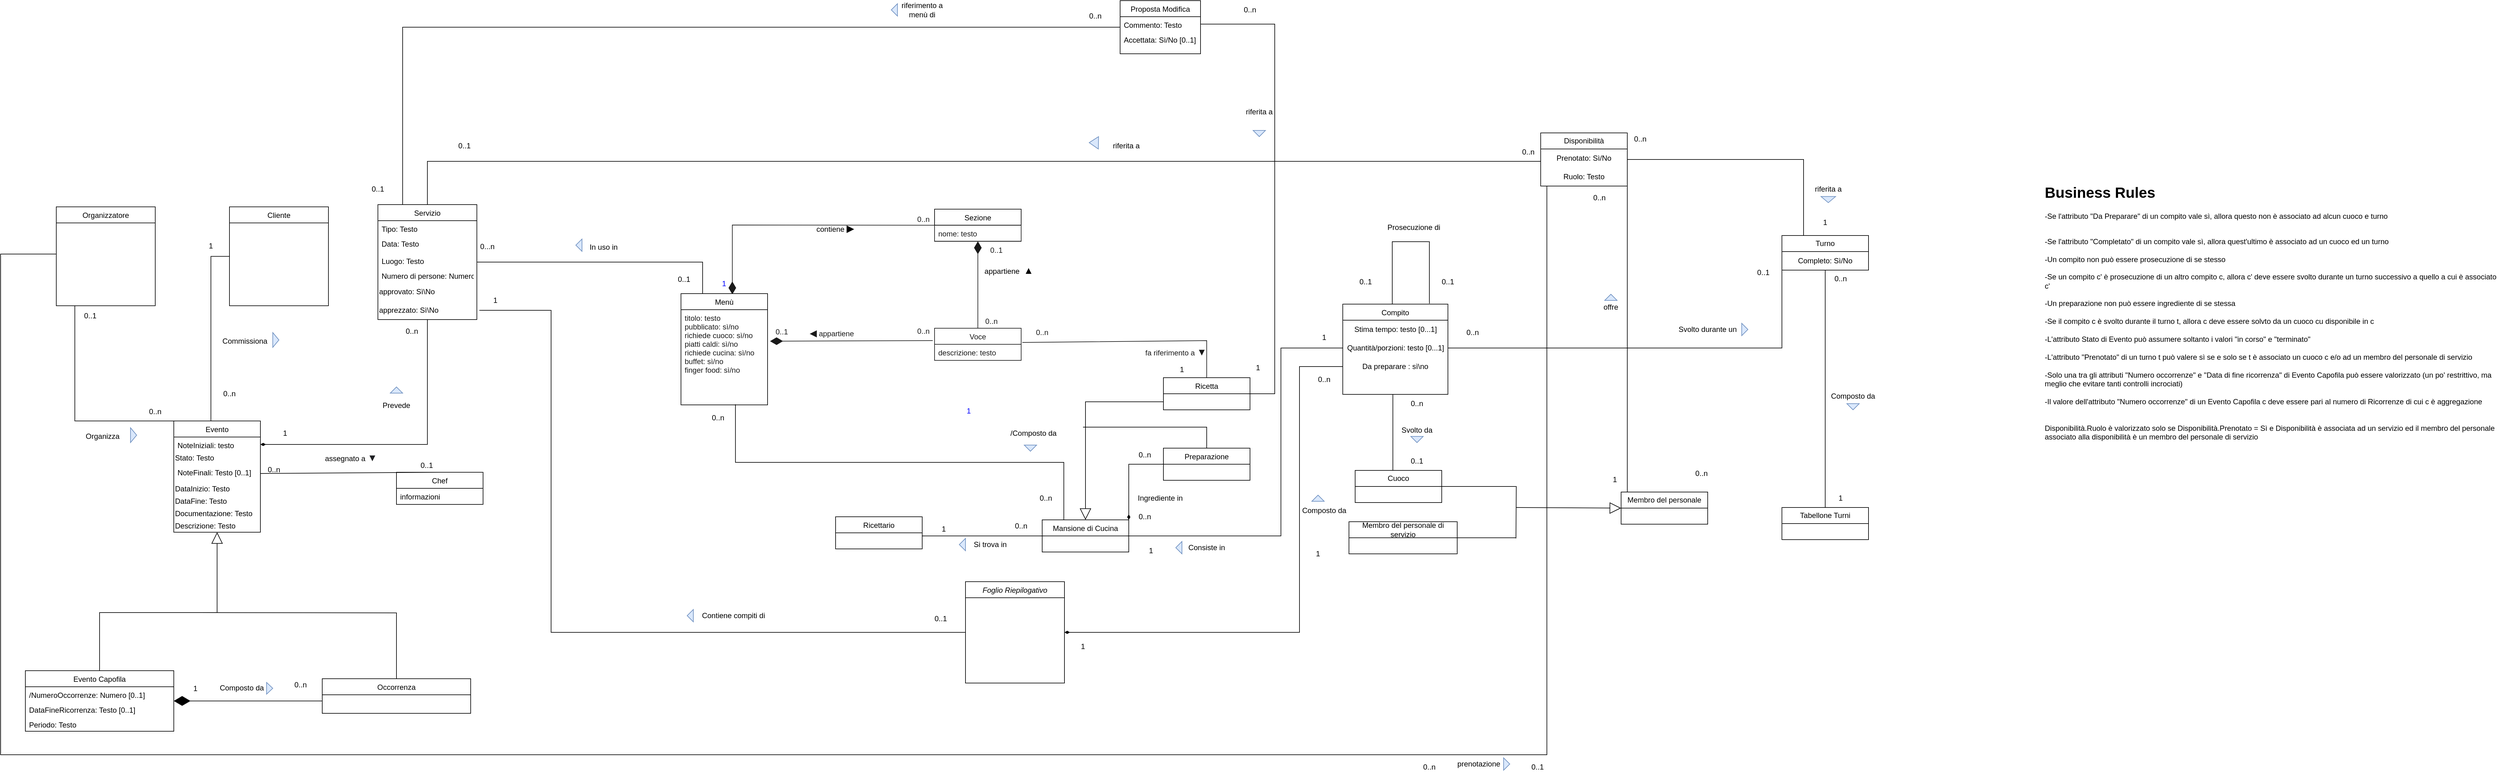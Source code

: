 <mxfile version="21.6.6" type="device">
  <diagram id="CNQqmsxfFxIgaWTBAwi9" name="Page-1">
    <mxGraphModel dx="4466" dy="2331" grid="1" gridSize="10" guides="1" tooltips="1" connect="1" arrows="1" fold="1" page="1" pageScale="1" pageWidth="827" pageHeight="1169" math="0" shadow="0">
      <root>
        <mxCell id="0" />
        <mxCell id="1" parent="0" />
        <mxCell id="Zatl_ybfSAwXHSOVHGpd-10" value="" style="endArrow=none;html=1;rounded=0;align=center;verticalAlign=top;endFill=0;labelBackgroundColor=none;entryX=0.5;entryY=0;entryDx=0;entryDy=0;fontColor=#0000FF;strokeColor=#1A1A1A;exitX=1.014;exitY=-0.115;exitDx=0;exitDy=0;exitPerimeter=0;" parent="1" source="78LwuEahcBiL7WYBxUG0-4" target="78LwuEahcBiL7WYBxUG0-5" edge="1">
          <mxGeometry relative="1" as="geometry">
            <mxPoint x="290" y="310" as="sourcePoint" />
            <mxPoint x="540.0" y="290" as="targetPoint" />
            <Array as="points">
              <mxPoint x="540" y="300" />
            </Array>
          </mxGeometry>
        </mxCell>
        <mxCell id="Zatl_ybfSAwXHSOVHGpd-11" value="0..n" style="resizable=0;html=1;align=left;verticalAlign=top;labelBackgroundColor=none;fontColor=#1A1A1A;strokeColor=#0000FF;" parent="Zatl_ybfSAwXHSOVHGpd-10" connectable="0" vertex="1">
          <mxGeometry x="-1" relative="1" as="geometry">
            <mxPoint x="20" y="-30" as="offset" />
          </mxGeometry>
        </mxCell>
        <mxCell id="Zatl_ybfSAwXHSOVHGpd-12" value="fa riferimento a&amp;nbsp;&lt;span style=&quot;font-family: arial, sans-serif; font-size: 16px; text-align: left;&quot;&gt;▼&lt;/span&gt;" style="resizable=0;html=1;align=right;verticalAlign=bottom;labelBackgroundColor=none;fontColor=#1A1A1A;" parent="Zatl_ybfSAwXHSOVHGpd-10" connectable="0" vertex="1">
          <mxGeometry x="1" relative="1" as="geometry">
            <mxPoint y="-30" as="offset" />
          </mxGeometry>
        </mxCell>
        <mxCell id="Zatl_ybfSAwXHSOVHGpd-13" value="0..1" style="resizable=0;html=1;align=right;verticalAlign=top;labelBackgroundColor=none;" parent="Zatl_ybfSAwXHSOVHGpd-10" connectable="0" vertex="1">
          <mxGeometry x="1" relative="1" as="geometry" />
        </mxCell>
        <mxCell id="78LwuEahcBiL7WYBxUG0-1" value="Sezione" style="swimlane;fontStyle=0;childLayout=stackLayout;horizontal=1;startSize=26;horizontalStack=0;resizeParent=1;resizeParentMax=0;resizeLast=0;collapsible=1;marginBottom=0;labelBackgroundColor=none;fontColor=default;strokeColor=#000000;" parent="1" vertex="1">
          <mxGeometry x="100" y="87.33" width="140" height="52" as="geometry" />
        </mxCell>
        <mxCell id="78LwuEahcBiL7WYBxUG0-2" value="nome: testo" style="text;strokeColor=#1A1A1A;fillColor=none;align=left;verticalAlign=top;spacingLeft=4;spacingRight=4;overflow=hidden;rotatable=0;points=[[0,0.5],[1,0.5]];portConstraint=eastwest;labelBackgroundColor=none;fontColor=#1A1A1A;" parent="78LwuEahcBiL7WYBxUG0-1" vertex="1">
          <mxGeometry y="26" width="140" height="26" as="geometry" />
        </mxCell>
        <mxCell id="78LwuEahcBiL7WYBxUG0-3" value="Voce" style="swimlane;fontStyle=0;childLayout=stackLayout;horizontal=1;startSize=26;horizontalStack=0;resizeParent=1;resizeParentMax=0;resizeLast=0;collapsible=1;marginBottom=0;labelBackgroundColor=none;fontColor=#1A1A1A;strokeColor=#1A1A1A;" parent="1" vertex="1">
          <mxGeometry x="100" y="280" width="140" height="52" as="geometry" />
        </mxCell>
        <mxCell id="78LwuEahcBiL7WYBxUG0-4" value="descrizione: testo" style="text;strokeColor=#1A1A1A;fillColor=none;align=left;verticalAlign=top;spacingLeft=4;spacingRight=4;overflow=hidden;rotatable=0;points=[[0,0.5],[1,0.5]];portConstraint=eastwest;labelBackgroundColor=none;fontColor=#1A1A1A;" parent="78LwuEahcBiL7WYBxUG0-3" vertex="1">
          <mxGeometry y="26" width="140" height="26" as="geometry" />
        </mxCell>
        <mxCell id="78LwuEahcBiL7WYBxUG0-5" value="Ricetta" style="swimlane;fontStyle=0;childLayout=stackLayout;horizontal=1;startSize=26;horizontalStack=0;resizeParent=1;resizeParentMax=0;resizeLast=0;collapsible=1;marginBottom=0;labelBackgroundColor=none;" parent="1" vertex="1">
          <mxGeometry x="470" y="360" width="140" height="52" as="geometry" />
        </mxCell>
        <mxCell id="78LwuEahcBiL7WYBxUG0-7" value="Ricettario" style="swimlane;fontStyle=0;childLayout=stackLayout;horizontal=1;startSize=26;horizontalStack=0;resizeParent=1;resizeParentMax=0;resizeLast=0;collapsible=1;marginBottom=0;labelBackgroundColor=none;" parent="1" vertex="1">
          <mxGeometry x="-60" y="585" width="140" height="52" as="geometry" />
        </mxCell>
        <mxCell id="78LwuEahcBiL7WYBxUG0-11" value="Evento" style="swimlane;fontStyle=0;childLayout=stackLayout;horizontal=1;startSize=26;horizontalStack=0;resizeParent=1;resizeParentMax=0;resizeLast=0;collapsible=1;marginBottom=0;labelBackgroundColor=none;fillColor=#FFFFFF;strokeColor=default;" parent="1" vertex="1">
          <mxGeometry x="-1130" y="430" width="140" height="180" as="geometry" />
        </mxCell>
        <mxCell id="zDaDTRGFYudbighkzYUH-19" value="NoteIniziali: testo" style="text;strokeColor=none;fillColor=none;align=left;verticalAlign=top;spacingLeft=4;spacingRight=4;overflow=hidden;rotatable=0;points=[[0,0.5],[1,0.5]];portConstraint=eastwest;labelBackgroundColor=none;fontColor=#000000;" parent="78LwuEahcBiL7WYBxUG0-11" vertex="1">
          <mxGeometry y="26" width="140" height="24" as="geometry" />
        </mxCell>
        <mxCell id="xD5BY9tJC-6fg_E8GgrS-17" value="Stato: Testo" style="text;html=1;strokeColor=none;fillColor=none;align=left;verticalAlign=middle;whiteSpace=wrap;rounded=0;" parent="78LwuEahcBiL7WYBxUG0-11" vertex="1">
          <mxGeometry y="50" width="140" height="20" as="geometry" />
        </mxCell>
        <mxCell id="-Tsge1zEhWYLcT9jv_F0-25" value="NoteFinali: Testo [0..1]" style="text;strokeColor=none;fillColor=none;align=left;verticalAlign=top;spacingLeft=4;spacingRight=4;overflow=hidden;rotatable=0;points=[[0,0.5],[1,0.5]];portConstraint=eastwest;labelBackgroundColor=none;fontColor=#000000;" parent="78LwuEahcBiL7WYBxUG0-11" vertex="1">
          <mxGeometry y="70" width="140" height="30" as="geometry" />
        </mxCell>
        <mxCell id="RYqYyBbi1srDDAzu_ijg-1" value="DataInizio: Testo" style="text;html=1;strokeColor=none;fillColor=none;align=left;verticalAlign=middle;whiteSpace=wrap;rounded=0;" parent="78LwuEahcBiL7WYBxUG0-11" vertex="1">
          <mxGeometry y="100" width="140" height="20" as="geometry" />
        </mxCell>
        <mxCell id="RYqYyBbi1srDDAzu_ijg-2" value="DataFine: Testo" style="text;html=1;strokeColor=none;fillColor=none;align=left;verticalAlign=middle;whiteSpace=wrap;rounded=0;" parent="78LwuEahcBiL7WYBxUG0-11" vertex="1">
          <mxGeometry y="120" width="140" height="20" as="geometry" />
        </mxCell>
        <mxCell id="YMTrwRTS5k-p57J8fx8X-1" value="Documentazione: Testo" style="text;html=1;strokeColor=none;fillColor=none;align=left;verticalAlign=middle;whiteSpace=wrap;rounded=0;" parent="78LwuEahcBiL7WYBxUG0-11" vertex="1">
          <mxGeometry y="140" width="140" height="20" as="geometry" />
        </mxCell>
        <mxCell id="Vy3BGtT5b-SCxXcEpdcU-2" value="Descrizione: Testo" style="text;html=1;strokeColor=none;fillColor=none;align=left;verticalAlign=middle;whiteSpace=wrap;rounded=0;" parent="78LwuEahcBiL7WYBxUG0-11" vertex="1">
          <mxGeometry y="160" width="140" height="20" as="geometry" />
        </mxCell>
        <mxCell id="78LwuEahcBiL7WYBxUG0-13" value="Chef" style="swimlane;fontStyle=0;childLayout=stackLayout;horizontal=1;startSize=26;horizontalStack=0;resizeParent=1;resizeParentMax=0;resizeLast=0;collapsible=1;marginBottom=0;labelBackgroundColor=none;fillColor=#FFFFFF;strokeColor=default;" parent="1" vertex="1">
          <mxGeometry x="-770" y="513" width="140" height="52" as="geometry" />
        </mxCell>
        <mxCell id="78LwuEahcBiL7WYBxUG0-14" value="informazioni" style="text;strokeColor=none;fillColor=none;align=left;verticalAlign=top;spacingLeft=4;spacingRight=4;overflow=hidden;rotatable=0;points=[[0,0.5],[1,0.5]];portConstraint=eastwest;labelBackgroundColor=none;fontColor=#000000;" parent="78LwuEahcBiL7WYBxUG0-13" vertex="1">
          <mxGeometry y="26" width="140" height="26" as="geometry" />
        </mxCell>
        <mxCell id="78LwuEahcBiL7WYBxUG0-15" value="" style="endArrow=diamondThin;html=1;rounded=0;align=center;verticalAlign=top;endFill=1;labelBackgroundColor=none;endSize=18;fontColor=#0000FF;strokeColor=#1A1A1A;exitX=0.5;exitY=0;exitDx=0;exitDy=0;" parent="1" source="78LwuEahcBiL7WYBxUG0-3" target="78LwuEahcBiL7WYBxUG0-2" edge="1">
          <mxGeometry relative="1" as="geometry">
            <mxPoint x="540" y="220" as="sourcePoint" />
            <mxPoint x="514" y="430" as="targetPoint" />
          </mxGeometry>
        </mxCell>
        <mxCell id="78LwuEahcBiL7WYBxUG0-16" value="1" style="resizable=0;html=1;align=left;verticalAlign=top;labelBackgroundColor=none;fontColor=#0000FF;" parent="78LwuEahcBiL7WYBxUG0-15" connectable="0" vertex="1">
          <mxGeometry x="-1" relative="1" as="geometry">
            <mxPoint x="-20" y="120" as="offset" />
          </mxGeometry>
        </mxCell>
        <mxCell id="78LwuEahcBiL7WYBxUG0-17" value="appartiene&amp;nbsp;&amp;nbsp;&lt;span style=&quot;font-family: arial, sans-serif; font-size: 16px; text-align: left;&quot;&gt;▲&lt;/span&gt;" style="resizable=0;html=1;align=right;verticalAlign=bottom;labelBackgroundColor=none;fontColor=#000000;strokeColor=#0000FF;" parent="78LwuEahcBiL7WYBxUG0-15" connectable="0" vertex="1">
          <mxGeometry x="1" relative="1" as="geometry">
            <mxPoint x="90" y="58" as="offset" />
          </mxGeometry>
        </mxCell>
        <mxCell id="78LwuEahcBiL7WYBxUG0-18" value="0..1" style="resizable=0;html=1;align=right;verticalAlign=top;labelBackgroundColor=none;fontColor=#1A1A1A;strokeColor=#0000FF;" parent="78LwuEahcBiL7WYBxUG0-15" connectable="0" vertex="1">
          <mxGeometry x="1" relative="1" as="geometry">
            <mxPoint x="40" as="offset" />
          </mxGeometry>
        </mxCell>
        <mxCell id="78LwuEahcBiL7WYBxUG0-19" value="0..n" style="resizable=0;html=1;align=right;verticalAlign=top;labelBackgroundColor=none;fontColor=#1A1A1A;strokeColor=#0000FF;" parent="1" connectable="0" vertex="1">
          <mxGeometry x="190" y="251" as="geometry">
            <mxPoint x="12" y="4" as="offset" />
          </mxGeometry>
        </mxCell>
        <mxCell id="78LwuEahcBiL7WYBxUG0-33" value="" style="endArrow=diamondThin;html=1;rounded=0;align=center;verticalAlign=top;endFill=1;labelBackgroundColor=none;endSize=18;exitX=0;exitY=0.5;exitDx=0;exitDy=0;entryX=0.593;entryY=0.007;entryDx=0;entryDy=0;entryPerimeter=0;fontColor=#0000FF;strokeColor=#1A1A1A;" parent="1" source="78LwuEahcBiL7WYBxUG0-1" target="78LwuEahcBiL7WYBxUG0-9" edge="1">
          <mxGeometry relative="1" as="geometry">
            <mxPoint x="360" y="132" as="sourcePoint" />
            <mxPoint x="360" y="44" as="targetPoint" />
            <Array as="points">
              <mxPoint x="-227" y="113" />
            </Array>
          </mxGeometry>
        </mxCell>
        <mxCell id="78LwuEahcBiL7WYBxUG0-34" value="0..n" style="resizable=0;html=1;align=left;verticalAlign=top;labelBackgroundColor=none;fontColor=#1A1A1A;strokeColor=#0000FF;" parent="78LwuEahcBiL7WYBxUG0-33" connectable="0" vertex="1">
          <mxGeometry x="-1" relative="1" as="geometry">
            <mxPoint x="-30" y="-23" as="offset" />
          </mxGeometry>
        </mxCell>
        <mxCell id="78LwuEahcBiL7WYBxUG0-35" value="contiene&amp;nbsp;&lt;span style=&quot;font-family: arial, sans-serif; font-size: 16px; text-align: left;&quot;&gt;▶&lt;/span&gt;" style="resizable=0;html=1;align=right;verticalAlign=bottom;labelBackgroundColor=none;fontColor=#000000;strokeColor=#0000FF;" parent="78LwuEahcBiL7WYBxUG0-33" connectable="0" vertex="1">
          <mxGeometry x="1" relative="1" as="geometry">
            <mxPoint x="197" y="-96" as="offset" />
          </mxGeometry>
        </mxCell>
        <mxCell id="78LwuEahcBiL7WYBxUG0-36" value="1" style="resizable=0;html=1;align=right;verticalAlign=top;labelBackgroundColor=none;fontColor=#0000FF;strokeColor=#0000FF;" parent="78LwuEahcBiL7WYBxUG0-33" connectable="0" vertex="1">
          <mxGeometry x="1" relative="1" as="geometry">
            <mxPoint x="-10" y="-31" as="offset" />
          </mxGeometry>
        </mxCell>
        <mxCell id="78LwuEahcBiL7WYBxUG0-37" value="" style="endArrow=diamondThin;html=1;rounded=0;align=center;verticalAlign=top;endFill=1;labelBackgroundColor=none;endSize=18;exitX=-0.021;exitY=0.385;exitDx=0;exitDy=0;exitPerimeter=0;fontColor=#0000FF;strokeColor=#1A1A1A;entryX=1.029;entryY=0.331;entryDx=0;entryDy=0;entryPerimeter=0;" parent="1" source="78LwuEahcBiL7WYBxUG0-3" target="78LwuEahcBiL7WYBxUG0-10" edge="1">
          <mxGeometry relative="1" as="geometry">
            <mxPoint x="350" y="220" as="sourcePoint" />
            <mxPoint x="-180" y="300" as="targetPoint" />
          </mxGeometry>
        </mxCell>
        <mxCell id="78LwuEahcBiL7WYBxUG0-38" value="0..n" style="resizable=0;html=1;align=left;verticalAlign=top;labelBackgroundColor=none;fontColor=#1A1A1A;strokeColor=#0000FF;" parent="78LwuEahcBiL7WYBxUG0-37" connectable="0" vertex="1">
          <mxGeometry x="-1" relative="1" as="geometry">
            <mxPoint x="-27" y="-29" as="offset" />
          </mxGeometry>
        </mxCell>
        <mxCell id="78LwuEahcBiL7WYBxUG0-39" value="&lt;font style=&quot;font-size: 15px&quot;&gt;◀︎&lt;/font&gt;&amp;nbsp;appartiene&amp;nbsp;" style="resizable=0;html=1;align=right;verticalAlign=bottom;labelBackgroundColor=none;fontColor=#1A1A1A;strokeColor=#0000FF;" parent="78LwuEahcBiL7WYBxUG0-37" connectable="0" vertex="1">
          <mxGeometry x="1" relative="1" as="geometry">
            <mxPoint x="139" y="-2" as="offset" />
          </mxGeometry>
        </mxCell>
        <mxCell id="78LwuEahcBiL7WYBxUG0-40" value="0..1" style="resizable=0;html=1;align=right;verticalAlign=top;labelBackgroundColor=none;fontColor=#1A1A1A;strokeColor=#0000FF;" parent="78LwuEahcBiL7WYBxUG0-37" connectable="0" vertex="1">
          <mxGeometry x="1" relative="1" as="geometry">
            <mxPoint x="29" y="-29" as="offset" />
          </mxGeometry>
        </mxCell>
        <mxCell id="78LwuEahcBiL7WYBxUG0-45" value="" style="endArrow=none;html=1;rounded=0;align=center;verticalAlign=top;endFill=0;labelBackgroundColor=none;entryX=0.5;entryY=0;entryDx=0;entryDy=0;exitX=1;exitY=0.5;exitDx=0;exitDy=0;" parent="1" source="-Tsge1zEhWYLcT9jv_F0-25" target="78LwuEahcBiL7WYBxUG0-13" edge="1">
          <mxGeometry relative="1" as="geometry">
            <mxPoint x="-940" y="500" as="sourcePoint" />
            <mxPoint x="210" y="440" as="targetPoint" />
          </mxGeometry>
        </mxCell>
        <mxCell id="78LwuEahcBiL7WYBxUG0-46" value="0..n" style="resizable=0;html=1;align=left;verticalAlign=top;labelBackgroundColor=none;" parent="78LwuEahcBiL7WYBxUG0-45" connectable="0" vertex="1">
          <mxGeometry x="-1" relative="1" as="geometry">
            <mxPoint x="10" y="-20" as="offset" />
          </mxGeometry>
        </mxCell>
        <mxCell id="78LwuEahcBiL7WYBxUG0-47" value="assegnato a&amp;nbsp;&lt;span style=&quot;color: rgb(32 , 33 , 36) ; font-family: &amp;#34;arial&amp;#34; , sans-serif ; font-size: 16px ; text-align: left&quot;&gt;▼&lt;/span&gt;" style="resizable=0;html=1;align=right;verticalAlign=bottom;labelBackgroundColor=none;" parent="78LwuEahcBiL7WYBxUG0-45" connectable="0" vertex="1">
          <mxGeometry x="1" relative="1" as="geometry">
            <mxPoint x="-100" y="-13" as="offset" />
          </mxGeometry>
        </mxCell>
        <mxCell id="78LwuEahcBiL7WYBxUG0-48" value="0..1" style="resizable=0;html=1;align=right;verticalAlign=top;labelBackgroundColor=none;" parent="78LwuEahcBiL7WYBxUG0-45" connectable="0" vertex="1">
          <mxGeometry x="1" relative="1" as="geometry">
            <mxPoint x="-10" y="-25" as="offset" />
          </mxGeometry>
        </mxCell>
        <mxCell id="anGM7aMK89ea6Gd5aUln-1" value="Servizio" style="swimlane;fontStyle=0;align=center;verticalAlign=top;childLayout=stackLayout;horizontal=1;startSize=26;horizontalStack=0;resizeParent=1;resizeLast=0;collapsible=1;marginBottom=0;rounded=0;shadow=0;strokeWidth=1;fillColor=default;strokeColor=default;" parent="1" vertex="1">
          <mxGeometry x="-800" y="80" width="160" height="186" as="geometry">
            <mxRectangle x="550" y="140" width="160" height="26" as="alternateBounds" />
          </mxGeometry>
        </mxCell>
        <mxCell id="xD5BY9tJC-6fg_E8GgrS-18" value="Tipo: Testo" style="text;strokeColor=none;fillColor=none;align=left;verticalAlign=top;spacingLeft=4;spacingRight=4;overflow=hidden;rotatable=0;points=[[0,0.5],[1,0.5]];portConstraint=eastwest;labelBackgroundColor=none;fontColor=#000000;" parent="anGM7aMK89ea6Gd5aUln-1" vertex="1">
          <mxGeometry y="26" width="160" height="24" as="geometry" />
        </mxCell>
        <mxCell id="zDaDTRGFYudbighkzYUH-18" value="Data: Testo " style="text;strokeColor=none;fillColor=none;align=left;verticalAlign=top;spacingLeft=4;spacingRight=4;overflow=hidden;rotatable=0;points=[[0,0.5],[1,0.5]];portConstraint=eastwest;labelBackgroundColor=none;fontColor=#000000;" parent="anGM7aMK89ea6Gd5aUln-1" vertex="1">
          <mxGeometry y="50" width="160" height="28" as="geometry" />
        </mxCell>
        <mxCell id="zDaDTRGFYudbighkzYUH-20" value="Luogo: Testo" style="text;strokeColor=none;fillColor=none;align=left;verticalAlign=top;spacingLeft=4;spacingRight=4;overflow=hidden;rotatable=0;points=[[0,0.5],[1,0.5]];portConstraint=eastwest;labelBackgroundColor=none;fontColor=#000000;" parent="anGM7aMK89ea6Gd5aUln-1" vertex="1">
          <mxGeometry y="78" width="160" height="24" as="geometry" />
        </mxCell>
        <mxCell id="zDaDTRGFYudbighkzYUH-21" value="Numero di persone: Numero" style="text;strokeColor=none;fillColor=none;align=left;verticalAlign=top;spacingLeft=4;spacingRight=4;overflow=hidden;rotatable=0;points=[[0,0.5],[1,0.5]];portConstraint=eastwest;labelBackgroundColor=none;fontColor=#000000;" parent="anGM7aMK89ea6Gd5aUln-1" vertex="1">
          <mxGeometry y="102" width="160" height="24" as="geometry" />
        </mxCell>
        <mxCell id="VZPHV5qA_Ss-NTKiFyPM-1" value="approvato: Sì\No" style="text;html=1;align=left;verticalAlign=middle;resizable=0;points=[];autosize=1;strokeColor=none;fillColor=none;" parent="anGM7aMK89ea6Gd5aUln-1" vertex="1">
          <mxGeometry y="126" width="160" height="30" as="geometry" />
        </mxCell>
        <mxCell id="SxB-an0MRpLHH-OonoaN-1" value="apprezzato: Sì\No" style="text;html=1;align=left;verticalAlign=middle;resizable=0;points=[];autosize=1;strokeColor=none;fillColor=none;" parent="anGM7aMK89ea6Gd5aUln-1" vertex="1">
          <mxGeometry y="156" width="160" height="30" as="geometry" />
        </mxCell>
        <mxCell id="anGM7aMK89ea6Gd5aUln-3" style="edgeStyle=orthogonalEdgeStyle;rounded=0;orthogonalLoop=1;jettySize=auto;html=1;entryX=1;entryY=0.5;entryDx=0;entryDy=0;endArrow=none;endFill=0;exitX=0.25;exitY=0;exitDx=0;exitDy=0;" parent="1" source="78LwuEahcBiL7WYBxUG0-9" target="anGM7aMK89ea6Gd5aUln-1" edge="1">
          <mxGeometry relative="1" as="geometry">
            <Array as="points">
              <mxPoint x="-275" y="173" />
            </Array>
            <mxPoint x="-290" y="220" as="sourcePoint" />
          </mxGeometry>
        </mxCell>
        <mxCell id="anGM7aMK89ea6Gd5aUln-4" value="In uso in" style="text;html=1;strokeColor=none;fillColor=none;align=center;verticalAlign=middle;whiteSpace=wrap;rounded=0;" parent="1" vertex="1">
          <mxGeometry x="-460" y="139.33" width="50" height="20" as="geometry" />
        </mxCell>
        <mxCell id="anGM7aMK89ea6Gd5aUln-5" value="" style="triangle;whiteSpace=wrap;html=1;rotation=-180;fillColor=#dae8fc;strokeColor=#6c8ebf;" parent="1" vertex="1">
          <mxGeometry x="-480" y="135.66" width="10" height="20" as="geometry" />
        </mxCell>
        <mxCell id="anGM7aMK89ea6Gd5aUln-6" value="0...n" style="text;html=1;strokeColor=none;fillColor=none;align=center;verticalAlign=middle;whiteSpace=wrap;rounded=0;" parent="1" vertex="1">
          <mxGeometry x="-640" y="143" width="33.67" height="9" as="geometry" />
        </mxCell>
        <mxCell id="anGM7aMK89ea6Gd5aUln-7" value="0..1" style="text;html=1;strokeColor=none;fillColor=none;align=center;verticalAlign=middle;whiteSpace=wrap;rounded=0;" parent="1" vertex="1">
          <mxGeometry x="-330" y="192" width="50" height="18" as="geometry" />
        </mxCell>
        <mxCell id="anGM7aMK89ea6Gd5aUln-9" style="edgeStyle=orthogonalEdgeStyle;rounded=0;orthogonalLoop=1;jettySize=auto;html=1;entryX=0.5;entryY=1;entryDx=0;entryDy=0;endArrow=none;endFill=0;startArrow=diamondThin;startFill=1;exitX=1;exitY=0.5;exitDx=0;exitDy=0;" parent="1" source="zDaDTRGFYudbighkzYUH-19" target="anGM7aMK89ea6Gd5aUln-1" edge="1">
          <mxGeometry relative="1" as="geometry">
            <mxPoint x="-930" y="470" as="sourcePoint" />
          </mxGeometry>
        </mxCell>
        <mxCell id="anGM7aMK89ea6Gd5aUln-10" value="Prevede" style="text;html=1;strokeColor=none;fillColor=none;align=center;verticalAlign=middle;whiteSpace=wrap;rounded=0;" parent="1" vertex="1">
          <mxGeometry x="-800" y="390" width="60" height="30" as="geometry" />
        </mxCell>
        <mxCell id="anGM7aMK89ea6Gd5aUln-11" value="0..n" style="text;html=1;strokeColor=none;fillColor=none;align=center;verticalAlign=middle;whiteSpace=wrap;rounded=0;" parent="1" vertex="1">
          <mxGeometry x="-280" y="410" width="60" height="30" as="geometry" />
        </mxCell>
        <mxCell id="anGM7aMK89ea6Gd5aUln-12" value="1" style="text;html=1;strokeColor=none;fillColor=none;align=center;verticalAlign=middle;whiteSpace=wrap;rounded=0;" parent="1" vertex="1">
          <mxGeometry x="-980" y="435" width="60" height="30" as="geometry" />
        </mxCell>
        <mxCell id="anGM7aMK89ea6Gd5aUln-14" value="" style="triangle;whiteSpace=wrap;html=1;rotation=-90;fillColor=#dae8fc;strokeColor=#6c8ebf;" parent="1" vertex="1">
          <mxGeometry x="-775" y="370" width="10" height="20" as="geometry" />
        </mxCell>
        <mxCell id="anGM7aMK89ea6Gd5aUln-20" style="edgeStyle=orthogonalEdgeStyle;rounded=0;orthogonalLoop=1;jettySize=auto;html=1;endArrow=none;endFill=0;" parent="1" source="anGM7aMK89ea6Gd5aUln-15" edge="1">
          <mxGeometry relative="1" as="geometry">
            <Array as="points">
              <mxPoint x="841" y="314" />
              <mxPoint x="841" y="506" />
            </Array>
            <mxPoint x="841" y="520" as="targetPoint" />
          </mxGeometry>
        </mxCell>
        <mxCell id="anGM7aMK89ea6Gd5aUln-15" value="Compito" style="swimlane;fontStyle=0;align=center;verticalAlign=top;childLayout=stackLayout;horizontal=1;startSize=26;horizontalStack=0;resizeParent=1;resizeLast=0;collapsible=1;marginBottom=0;rounded=0;shadow=0;strokeWidth=1;fillColor=default;strokeColor=default;" parent="1" vertex="1">
          <mxGeometry x="760" y="241" width="170" height="146" as="geometry">
            <mxRectangle x="340" y="380" width="170" height="26" as="alternateBounds" />
          </mxGeometry>
        </mxCell>
        <mxCell id="anGM7aMK89ea6Gd5aUln-16" value="Stima tempo: testo [0...1]" style="text;html=1;align=center;verticalAlign=middle;resizable=0;points=[];autosize=1;strokeColor=none;fillColor=none;" parent="anGM7aMK89ea6Gd5aUln-15" vertex="1">
          <mxGeometry y="26" width="170" height="30" as="geometry" />
        </mxCell>
        <mxCell id="anGM7aMK89ea6Gd5aUln-17" value="Quantità/porzioni: testo [0...1]" style="text;html=1;align=center;verticalAlign=middle;resizable=0;points=[];autosize=1;strokeColor=none;fillColor=none;" parent="anGM7aMK89ea6Gd5aUln-15" vertex="1">
          <mxGeometry y="56" width="170" height="30" as="geometry" />
        </mxCell>
        <mxCell id="anGM7aMK89ea6Gd5aUln-39" value="Da preparare : sì\no" style="text;html=1;strokeColor=none;fillColor=none;align=center;verticalAlign=middle;whiteSpace=wrap;rounded=0;" parent="anGM7aMK89ea6Gd5aUln-15" vertex="1">
          <mxGeometry y="86" width="170" height="30" as="geometry" />
        </mxCell>
        <mxCell id="anGM7aMK89ea6Gd5aUln-43" style="edgeStyle=orthogonalEdgeStyle;rounded=0;orthogonalLoop=1;jettySize=auto;html=1;endArrow=none;endFill=0;" parent="anGM7aMK89ea6Gd5aUln-15" source="anGM7aMK89ea6Gd5aUln-15" edge="1">
          <mxGeometry relative="1" as="geometry">
            <mxPoint x="140" y="-1" as="targetPoint" />
            <Array as="points">
              <mxPoint x="80" y="-101" />
              <mxPoint x="140" y="-101" />
            </Array>
          </mxGeometry>
        </mxCell>
        <mxCell id="xD5BY9tJC-6fg_E8GgrS-11" style="edgeStyle=orthogonalEdgeStyle;rounded=0;orthogonalLoop=1;jettySize=auto;html=1;endArrow=none;endFill=0;" parent="1" source="anGM7aMK89ea6Gd5aUln-19" edge="1">
          <mxGeometry relative="1" as="geometry">
            <mxPoint x="1040" y="620" as="targetPoint" />
          </mxGeometry>
        </mxCell>
        <mxCell id="anGM7aMK89ea6Gd5aUln-19" value="Cuoco" style="swimlane;fontStyle=0;childLayout=stackLayout;horizontal=1;startSize=26;fillColor=default;horizontalStack=0;resizeParent=1;resizeParentMax=0;resizeLast=0;collapsible=1;marginBottom=0;whiteSpace=wrap;html=1;strokeColor=default;" parent="1" vertex="1">
          <mxGeometry x="780" y="510" width="140" height="52" as="geometry" />
        </mxCell>
        <mxCell id="anGM7aMK89ea6Gd5aUln-21" value="Svolto da" style="text;html=1;strokeColor=none;fillColor=none;align=center;verticalAlign=middle;whiteSpace=wrap;rounded=0;" parent="1" vertex="1">
          <mxGeometry x="850" y="430" width="60" height="30" as="geometry" />
        </mxCell>
        <mxCell id="anGM7aMK89ea6Gd5aUln-22" value="0..1" style="text;html=1;strokeColor=none;fillColor=none;align=center;verticalAlign=middle;whiteSpace=wrap;rounded=0;" parent="1" vertex="1">
          <mxGeometry x="850" y="480" width="60" height="30" as="geometry" />
        </mxCell>
        <mxCell id="anGM7aMK89ea6Gd5aUln-23" value="0..n" style="text;html=1;strokeColor=none;fillColor=none;align=center;verticalAlign=middle;whiteSpace=wrap;rounded=0;" parent="1" vertex="1">
          <mxGeometry x="850" y="387" width="60" height="30" as="geometry" />
        </mxCell>
        <mxCell id="anGM7aMK89ea6Gd5aUln-63" style="edgeStyle=orthogonalEdgeStyle;rounded=0;orthogonalLoop=1;jettySize=auto;html=1;entryX=0.5;entryY=0;entryDx=0;entryDy=0;endArrow=none;endFill=0;" parent="1" source="anGM7aMK89ea6Gd5aUln-24" target="anGM7aMK89ea6Gd5aUln-62" edge="1">
          <mxGeometry relative="1" as="geometry">
            <Array as="points">
              <mxPoint x="1540" y="547" />
            </Array>
          </mxGeometry>
        </mxCell>
        <mxCell id="anGM7aMK89ea6Gd5aUln-24" value="Turno" style="swimlane;fontStyle=0;childLayout=stackLayout;horizontal=1;startSize=26;fillColor=default;horizontalStack=0;resizeParent=1;resizeParentMax=0;resizeLast=0;collapsible=1;marginBottom=0;whiteSpace=wrap;html=1;strokeColor=default;" parent="1" vertex="1">
          <mxGeometry x="1470" y="130" width="140" height="56" as="geometry" />
        </mxCell>
        <mxCell id="f9zp66g2ktGecqV36SBP-1" value="Completo: Sì/No" style="text;html=1;strokeColor=none;fillColor=none;align=center;verticalAlign=middle;whiteSpace=wrap;rounded=0;" parent="anGM7aMK89ea6Gd5aUln-24" vertex="1">
          <mxGeometry y="26" width="140" height="30" as="geometry" />
        </mxCell>
        <mxCell id="anGM7aMK89ea6Gd5aUln-26" style="edgeStyle=orthogonalEdgeStyle;rounded=0;orthogonalLoop=1;jettySize=auto;html=1;entryX=0;entryY=0.5;entryDx=0;entryDy=0;endArrow=none;endFill=0;" parent="1" source="anGM7aMK89ea6Gd5aUln-17" target="anGM7aMK89ea6Gd5aUln-24" edge="1">
          <mxGeometry relative="1" as="geometry">
            <Array as="points">
              <mxPoint x="1470" y="312" />
            </Array>
          </mxGeometry>
        </mxCell>
        <mxCell id="anGM7aMK89ea6Gd5aUln-27" value="Svolto durante un" style="text;html=1;strokeColor=none;fillColor=none;align=center;verticalAlign=middle;whiteSpace=wrap;rounded=0;" parent="1" vertex="1">
          <mxGeometry x="1300" y="267" width="100" height="30" as="geometry" />
        </mxCell>
        <mxCell id="anGM7aMK89ea6Gd5aUln-28" value="" style="triangle;whiteSpace=wrap;html=1;rotation=0;fillColor=#dae8fc;strokeColor=#6c8ebf;" parent="1" vertex="1">
          <mxGeometry x="1405" y="272" width="10" height="20" as="geometry" />
        </mxCell>
        <mxCell id="anGM7aMK89ea6Gd5aUln-31" value="0..1" style="text;html=1;strokeColor=none;fillColor=none;align=center;verticalAlign=middle;whiteSpace=wrap;rounded=0;" parent="1" vertex="1">
          <mxGeometry x="1415" y="175" width="50" height="30" as="geometry" />
        </mxCell>
        <mxCell id="anGM7aMK89ea6Gd5aUln-33" value="0..n" style="text;html=1;strokeColor=none;fillColor=none;align=center;verticalAlign=middle;whiteSpace=wrap;rounded=0;" parent="1" vertex="1">
          <mxGeometry x="940" y="272" width="60" height="30" as="geometry" />
        </mxCell>
        <mxCell id="anGM7aMK89ea6Gd5aUln-36" value="0..n" style="text;html=1;strokeColor=none;fillColor=none;align=center;verticalAlign=middle;whiteSpace=wrap;rounded=0;" parent="1" vertex="1">
          <mxGeometry x="1540" y="190" width="50" height="20" as="geometry" />
        </mxCell>
        <mxCell id="anGM7aMK89ea6Gd5aUln-38" value="" style="triangle;whiteSpace=wrap;html=1;rotation=90;fillColor=#dae8fc;strokeColor=#6c8ebf;" parent="1" vertex="1">
          <mxGeometry x="875" y="450" width="10" height="20" as="geometry" />
        </mxCell>
        <mxCell id="anGM7aMK89ea6Gd5aUln-42" value="&lt;h1&gt;Business Rules&lt;br&gt;&lt;/h1&gt;&lt;p&gt;-Se l&#39;attributo &quot;Da Preparare&quot; di un compito vale sì, allora questo non è associato ad alcun cuoco e turno&lt;br&gt;&lt;/p&gt;&lt;div&gt;&lt;br&gt;&lt;/div&gt;&lt;div&gt;-Se l&#39;attributo &quot;Completato&quot; di un compito vale sì, allora quest&#39;ultimo è associato ad un cuoco ed un turno&lt;/div&gt;&lt;div&gt;&lt;br&gt;&lt;/div&gt;&lt;div&gt;-Un compito non può essere prosecuzione di se stesso&lt;br&gt;&lt;/div&gt;&lt;div&gt;&lt;br&gt;&lt;/div&gt;&lt;div&gt;-Se un compito c&#39; è prosecuzione di un altro compito c, allora c&#39; deve essere svolto durante un turno successivo a quello a cui è associato c&#39;&lt;/div&gt;&lt;div&gt;&lt;br&gt;&lt;/div&gt;&lt;div&gt;-Un preparazione non può essere ingrediente di se stessa&lt;/div&gt;&lt;div&gt;&lt;br&gt;&lt;/div&gt;&lt;div&gt;-Se il compito c è svolto durante il turno t, allora c deve essere solvto da un cuoco cu disponibile in c&lt;br&gt;&lt;/div&gt;&lt;div&gt;&lt;br&gt;&lt;/div&gt;&lt;div&gt;-L&#39;attributo Stato di Evento può assumere soltanto i valori &quot;in corso&quot; e &quot;terminato&quot;&lt;/div&gt;&lt;div&gt;&lt;br&gt;&lt;/div&gt;&lt;div&gt;-L&#39;attributo &quot;Prenotato&quot; di un turno t può valere sì se e solo se t è associato un cuoco c e/o ad un membro del personale di servizio&lt;br&gt;&lt;/div&gt;&lt;div&gt;&lt;br&gt;&lt;/div&gt;&lt;div&gt;-Solo una tra gli attributi &quot;Numero occorrenze&quot; e &quot;Data di fine ricorrenza&quot; di Evento Capofila può essere valorizzato (un po&#39; restrittivo, ma meglio che evitare tanti controlli incrociati)&lt;br&gt;&lt;/div&gt;&lt;div&gt;&lt;br&gt;&lt;/div&gt;&lt;div&gt;-Il valore dell&#39;attributo &quot;Numero occorrenze&quot; di un Evento Capofila c deve essere pari al numero di Ricorrenze di cui c è aggregazione&lt;br&gt;&lt;/div&gt;&lt;div&gt;&lt;br&gt;&lt;/div&gt;&lt;div&gt;&lt;br&gt;&lt;/div&gt;Disponibilità.Ruolo è valorizzato solo se Disponibilità.Prenotato = Sì e Disponibilità è associata ad un servizio ed il membro del personale associato alla disponibilità è un membro del personale di servizio" style="text;html=1;strokeColor=none;fillColor=none;spacing=5;spacingTop=-20;whiteSpace=wrap;overflow=hidden;rounded=0;" parent="1" vertex="1">
          <mxGeometry x="1890" y="40.5" width="740" height="629.5" as="geometry" />
        </mxCell>
        <mxCell id="anGM7aMK89ea6Gd5aUln-44" value="Prosecuzione di" style="text;html=1;strokeColor=none;fillColor=none;align=center;verticalAlign=middle;whiteSpace=wrap;rounded=0;" parent="1" vertex="1">
          <mxGeometry x="830" y="102" width="90" height="30" as="geometry" />
        </mxCell>
        <mxCell id="anGM7aMK89ea6Gd5aUln-46" value="0..1" style="text;html=1;strokeColor=none;fillColor=none;align=center;verticalAlign=middle;whiteSpace=wrap;rounded=0;" parent="1" vertex="1">
          <mxGeometry x="900" y="190" width="60" height="30" as="geometry" />
        </mxCell>
        <mxCell id="anGM7aMK89ea6Gd5aUln-57" style="edgeStyle=orthogonalEdgeStyle;rounded=0;orthogonalLoop=1;jettySize=auto;html=1;entryX=1.025;entryY=0.5;entryDx=0;entryDy=0;entryPerimeter=0;endArrow=none;endFill=0;" parent="1" source="anGM7aMK89ea6Gd5aUln-47" target="SxB-an0MRpLHH-OonoaN-1" edge="1">
          <mxGeometry relative="1" as="geometry">
            <mxPoint x="-580" y="260" as="targetPoint" />
            <Array as="points">
              <mxPoint x="-520" y="772" />
              <mxPoint x="-520" y="251" />
            </Array>
          </mxGeometry>
        </mxCell>
        <mxCell id="anGM7aMK89ea6Gd5aUln-47" value="Foglio Riepilogativo" style="swimlane;fontStyle=2;align=center;verticalAlign=top;childLayout=stackLayout;horizontal=1;startSize=26;horizontalStack=0;resizeParent=1;resizeLast=0;collapsible=1;marginBottom=0;rounded=0;shadow=0;strokeWidth=1;fillColor=default;strokeColor=default;" parent="1" vertex="1">
          <mxGeometry x="150" y="690" width="160" height="164" as="geometry">
            <mxRectangle x="230" y="140" width="160" height="26" as="alternateBounds" />
          </mxGeometry>
        </mxCell>
        <mxCell id="anGM7aMK89ea6Gd5aUln-49" style="edgeStyle=orthogonalEdgeStyle;rounded=0;orthogonalLoop=1;jettySize=auto;html=1;entryX=1;entryY=0.5;entryDx=0;entryDy=0;startArrow=none;startFill=0;endArrow=diamondThin;endFill=1;" parent="1" target="anGM7aMK89ea6Gd5aUln-47" edge="1">
          <mxGeometry relative="1" as="geometry">
            <mxPoint x="690" y="650" as="targetPoint" />
            <mxPoint x="760" y="342" as="sourcePoint" />
            <Array as="points">
              <mxPoint x="690" y="342" />
              <mxPoint x="690" y="772" />
            </Array>
          </mxGeometry>
        </mxCell>
        <mxCell id="anGM7aMK89ea6Gd5aUln-50" value="Composto da" style="text;html=1;strokeColor=none;fillColor=none;align=center;verticalAlign=middle;whiteSpace=wrap;rounded=0;" parent="1" vertex="1">
          <mxGeometry x="690" y="560" width="80" height="30" as="geometry" />
        </mxCell>
        <mxCell id="anGM7aMK89ea6Gd5aUln-51" value="0..n" style="text;html=1;strokeColor=none;fillColor=none;align=center;verticalAlign=middle;whiteSpace=wrap;rounded=0;" parent="1" vertex="1">
          <mxGeometry x="700" y="348" width="60" height="30" as="geometry" />
        </mxCell>
        <mxCell id="anGM7aMK89ea6Gd5aUln-52" value="1" style="text;html=1;strokeColor=none;fillColor=none;align=center;verticalAlign=middle;whiteSpace=wrap;rounded=0;" parent="1" vertex="1">
          <mxGeometry x="690" y="630" width="60" height="30" as="geometry" />
        </mxCell>
        <mxCell id="anGM7aMK89ea6Gd5aUln-53" value="" style="triangle;whiteSpace=wrap;html=1;rotation=-90;fillColor=#dae8fc;strokeColor=#6c8ebf;" parent="1" vertex="1">
          <mxGeometry x="715" y="545" width="10" height="20" as="geometry" />
        </mxCell>
        <mxCell id="anGM7aMK89ea6Gd5aUln-58" value="Contiene compiti di" style="text;html=1;strokeColor=none;fillColor=none;align=center;verticalAlign=middle;whiteSpace=wrap;rounded=0;" parent="1" vertex="1">
          <mxGeometry x="-300" y="730" width="150" height="30" as="geometry" />
        </mxCell>
        <mxCell id="anGM7aMK89ea6Gd5aUln-59" value="" style="triangle;whiteSpace=wrap;html=1;rotation=-180;fillColor=#dae8fc;strokeColor=#6c8ebf;" parent="1" vertex="1">
          <mxGeometry x="-300" y="735" width="10" height="20" as="geometry" />
        </mxCell>
        <mxCell id="anGM7aMK89ea6Gd5aUln-60" value="1" style="text;html=1;strokeColor=none;fillColor=none;align=center;verticalAlign=middle;whiteSpace=wrap;rounded=0;" parent="1" vertex="1">
          <mxGeometry x="-1100" y="132" width="60" height="30" as="geometry" />
        </mxCell>
        <mxCell id="anGM7aMK89ea6Gd5aUln-61" value="0..1" style="text;html=1;strokeColor=none;fillColor=none;align=center;verticalAlign=middle;whiteSpace=wrap;rounded=0;" parent="1" vertex="1">
          <mxGeometry x="80" y="735" width="60" height="30" as="geometry" />
        </mxCell>
        <mxCell id="anGM7aMK89ea6Gd5aUln-62" value="Tabellone Turni" style="swimlane;fontStyle=0;childLayout=stackLayout;horizontal=1;startSize=26;fillColor=none;horizontalStack=0;resizeParent=1;resizeParentMax=0;resizeLast=0;collapsible=1;marginBottom=0;whiteSpace=wrap;html=1;" parent="1" vertex="1">
          <mxGeometry x="1470" y="570" width="140" height="52" as="geometry" />
        </mxCell>
        <mxCell id="anGM7aMK89ea6Gd5aUln-64" value="Composto da" style="text;html=1;strokeColor=none;fillColor=none;align=center;verticalAlign=middle;whiteSpace=wrap;rounded=0;" parent="1" vertex="1">
          <mxGeometry x="1540" y="375" width="90" height="30" as="geometry" />
        </mxCell>
        <mxCell id="anGM7aMK89ea6Gd5aUln-70" value="" style="triangle;whiteSpace=wrap;html=1;rotation=90;fillColor=#dae8fc;strokeColor=#6c8ebf;" parent="1" vertex="1">
          <mxGeometry x="1580" y="397" width="10" height="20" as="geometry" />
        </mxCell>
        <mxCell id="anGM7aMK89ea6Gd5aUln-71" value="0..n" style="text;html=1;strokeColor=none;fillColor=none;align=center;verticalAlign=middle;whiteSpace=wrap;rounded=0;" parent="1" vertex="1">
          <mxGeometry x="1221" y="-36" width="40" height="20" as="geometry" />
        </mxCell>
        <mxCell id="anGM7aMK89ea6Gd5aUln-72" value="1" style="text;html=1;strokeColor=none;fillColor=none;align=center;verticalAlign=middle;whiteSpace=wrap;rounded=0;" parent="1" vertex="1">
          <mxGeometry x="1545" y="545" width="40" height="20" as="geometry" />
        </mxCell>
        <mxCell id="anGM7aMK89ea6Gd5aUln-78" style="edgeStyle=orthogonalEdgeStyle;rounded=0;orthogonalLoop=1;jettySize=auto;html=1;entryX=1;entryY=0.5;entryDx=0;entryDy=0;endArrow=none;endFill=0;" parent="1" source="anGM7aMK89ea6Gd5aUln-73" edge="1">
          <mxGeometry relative="1" as="geometry">
            <Array as="points">
              <mxPoint x="80" y="616" />
            </Array>
            <mxPoint x="80" y="624" as="targetPoint" />
          </mxGeometry>
        </mxCell>
        <mxCell id="anGM7aMK89ea6Gd5aUln-73" value="Mansione di Cucina" style="swimlane;fontStyle=0;childLayout=stackLayout;horizontal=1;startSize=26;horizontalStack=0;resizeParent=1;resizeParentMax=0;resizeLast=0;collapsible=1;marginBottom=0;labelBackgroundColor=none;fillColor=default;strokeColor=default;" parent="1" vertex="1">
          <mxGeometry x="274" y="590" width="140" height="52" as="geometry" />
        </mxCell>
        <mxCell id="anGM7aMK89ea6Gd5aUln-76" value="Si trova in" style="text;html=1;strokeColor=none;fillColor=none;align=center;verticalAlign=middle;whiteSpace=wrap;rounded=0;" parent="1" vertex="1">
          <mxGeometry x="160" y="615" width="60" height="30" as="geometry" />
        </mxCell>
        <mxCell id="anGM7aMK89ea6Gd5aUln-77" value="" style="triangle;whiteSpace=wrap;html=1;rotation=-180;fillColor=#dae8fc;strokeColor=#6c8ebf;" parent="1" vertex="1">
          <mxGeometry x="140" y="620" width="10" height="20" as="geometry" />
        </mxCell>
        <mxCell id="anGM7aMK89ea6Gd5aUln-80" value="1" style="text;html=1;strokeColor=none;fillColor=none;align=center;verticalAlign=middle;whiteSpace=wrap;rounded=0;" parent="1" vertex="1">
          <mxGeometry x="85" y="590" width="60" height="30" as="geometry" />
        </mxCell>
        <mxCell id="anGM7aMK89ea6Gd5aUln-81" value="0..n" style="text;html=1;strokeColor=none;fillColor=none;align=center;verticalAlign=middle;whiteSpace=wrap;rounded=0;" parent="1" vertex="1">
          <mxGeometry x="210" y="585" width="60" height="30" as="geometry" />
        </mxCell>
        <mxCell id="anGM7aMK89ea6Gd5aUln-84" value="0..1" style="resizable=0;html=1;align=right;verticalAlign=top;labelBackgroundColor=none;" parent="1" connectable="0" vertex="1">
          <mxGeometry x="550.0" y="474.007" as="geometry" />
        </mxCell>
        <mxCell id="anGM7aMK89ea6Gd5aUln-96" style="edgeStyle=orthogonalEdgeStyle;rounded=0;orthogonalLoop=1;jettySize=auto;html=1;entryX=1;entryY=0;entryDx=0;entryDy=0;endArrow=diamondThin;endFill=1;startArrow=none;startFill=0;" parent="1" source="anGM7aMK89ea6Gd5aUln-85" target="anGM7aMK89ea6Gd5aUln-73" edge="1">
          <mxGeometry relative="1" as="geometry" />
        </mxCell>
        <mxCell id="anGM7aMK89ea6Gd5aUln-85" value="Preparazione" style="swimlane;fontStyle=0;childLayout=stackLayout;horizontal=1;startSize=26;horizontalStack=0;resizeParent=1;resizeParentMax=0;resizeLast=0;collapsible=1;marginBottom=0;labelBackgroundColor=none;" parent="1" vertex="1">
          <mxGeometry x="470" y="474" width="140" height="52" as="geometry" />
        </mxCell>
        <mxCell id="anGM7aMK89ea6Gd5aUln-87" value="" style="endArrow=block;endSize=16;endFill=0;html=1;rounded=0;exitX=0;exitY=0.5;exitDx=0;exitDy=0;" parent="1" target="anGM7aMK89ea6Gd5aUln-73" edge="1">
          <mxGeometry width="160" relative="1" as="geometry">
            <mxPoint x="470" y="399" as="sourcePoint" />
            <mxPoint x="400" y="580" as="targetPoint" />
            <Array as="points">
              <mxPoint x="344" y="399" />
              <mxPoint x="344" y="500" />
            </Array>
          </mxGeometry>
        </mxCell>
        <mxCell id="anGM7aMK89ea6Gd5aUln-90" value="" style="endArrow=none;endFill=0;endSize=12;html=1;rounded=0;startArrow=none;startFill=0;exitX=0.5;exitY=0;exitDx=0;exitDy=0;" parent="1" source="anGM7aMK89ea6Gd5aUln-85" edge="1">
          <mxGeometry width="160" relative="1" as="geometry">
            <mxPoint x="540" y="470" as="sourcePoint" />
            <mxPoint x="340" y="440" as="targetPoint" />
            <Array as="points">
              <mxPoint x="540" y="440" />
              <mxPoint x="440" y="440" />
            </Array>
          </mxGeometry>
        </mxCell>
        <mxCell id="anGM7aMK89ea6Gd5aUln-91" style="edgeStyle=orthogonalEdgeStyle;rounded=0;orthogonalLoop=1;jettySize=auto;html=1;entryX=1;entryY=0.5;entryDx=0;entryDy=0;endArrow=none;endFill=0;" parent="1" source="anGM7aMK89ea6Gd5aUln-17" target="anGM7aMK89ea6Gd5aUln-73" edge="1">
          <mxGeometry relative="1" as="geometry">
            <Array as="points">
              <mxPoint x="660" y="312" />
              <mxPoint x="660" y="616" />
            </Array>
          </mxGeometry>
        </mxCell>
        <mxCell id="anGM7aMK89ea6Gd5aUln-92" value="Consiste in" style="text;html=1;strokeColor=none;fillColor=none;align=center;verticalAlign=middle;whiteSpace=wrap;rounded=0;" parent="1" vertex="1">
          <mxGeometry x="500" y="620" width="80" height="30" as="geometry" />
        </mxCell>
        <mxCell id="anGM7aMK89ea6Gd5aUln-93" value="" style="triangle;whiteSpace=wrap;html=1;rotation=-180;fillColor=#dae8fc;strokeColor=#6c8ebf;" parent="1" vertex="1">
          <mxGeometry x="490" y="625" width="10" height="20" as="geometry" />
        </mxCell>
        <mxCell id="anGM7aMK89ea6Gd5aUln-94" value="1" style="text;html=1;strokeColor=none;fillColor=none;align=center;verticalAlign=middle;whiteSpace=wrap;rounded=0;" parent="1" vertex="1">
          <mxGeometry x="420" y="625" width="60" height="30" as="geometry" />
        </mxCell>
        <mxCell id="anGM7aMK89ea6Gd5aUln-95" value="1" style="text;html=1;strokeColor=none;fillColor=none;align=center;verticalAlign=middle;whiteSpace=wrap;rounded=0;" parent="1" vertex="1">
          <mxGeometry x="700" y="280" width="60" height="30" as="geometry" />
        </mxCell>
        <mxCell id="anGM7aMK89ea6Gd5aUln-97" value="Ingrediente in" style="text;html=1;strokeColor=none;fillColor=none;align=center;verticalAlign=middle;whiteSpace=wrap;rounded=0;" parent="1" vertex="1">
          <mxGeometry x="420" y="540" width="90" height="30" as="geometry" />
        </mxCell>
        <mxCell id="anGM7aMK89ea6Gd5aUln-98" value="0..n" style="text;html=1;strokeColor=none;fillColor=none;align=center;verticalAlign=middle;whiteSpace=wrap;rounded=0;" parent="1" vertex="1">
          <mxGeometry x="410" y="470" width="60" height="30" as="geometry" />
        </mxCell>
        <mxCell id="anGM7aMK89ea6Gd5aUln-99" value="0..n" style="text;html=1;strokeColor=none;fillColor=none;align=center;verticalAlign=middle;whiteSpace=wrap;rounded=0;" parent="1" vertex="1">
          <mxGeometry x="410" y="570" width="60" height="30" as="geometry" />
        </mxCell>
        <mxCell id="anGM7aMK89ea6Gd5aUln-104" value="0..n" style="text;html=1;strokeColor=none;fillColor=none;align=center;verticalAlign=middle;whiteSpace=wrap;rounded=0;" parent="1" vertex="1">
          <mxGeometry x="250" y="540" width="60" height="30" as="geometry" />
        </mxCell>
        <mxCell id="anGM7aMK89ea6Gd5aUln-105" value="1" style="text;html=1;strokeColor=none;fillColor=none;align=center;verticalAlign=middle;whiteSpace=wrap;rounded=0;" parent="1" vertex="1">
          <mxGeometry x="310" y="780" width="60" height="30" as="geometry" />
        </mxCell>
        <mxCell id="xD5BY9tJC-6fg_E8GgrS-2" style="edgeStyle=orthogonalEdgeStyle;rounded=0;orthogonalLoop=1;jettySize=auto;html=1;endArrow=none;endFill=0;entryX=0.5;entryY=0;entryDx=0;entryDy=0;" parent="1" source="xD5BY9tJC-6fg_E8GgrS-1" target="78LwuEahcBiL7WYBxUG0-11" edge="1">
          <mxGeometry relative="1" as="geometry">
            <Array as="points">
              <mxPoint x="-1070" y="164" />
              <mxPoint x="-1070" y="430" />
            </Array>
            <mxPoint x="-380" y="410" as="targetPoint" />
          </mxGeometry>
        </mxCell>
        <mxCell id="xD5BY9tJC-6fg_E8GgrS-1" value="Cliente" style="swimlane;fontStyle=0;align=center;verticalAlign=top;childLayout=stackLayout;horizontal=1;startSize=26;horizontalStack=0;resizeParent=1;resizeLast=0;collapsible=1;marginBottom=0;rounded=0;shadow=0;strokeWidth=1;" parent="1" vertex="1">
          <mxGeometry x="-1040" y="83.67" width="160" height="160" as="geometry">
            <mxRectangle x="550" y="140" width="160" height="26" as="alternateBounds" />
          </mxGeometry>
        </mxCell>
        <mxCell id="xD5BY9tJC-6fg_E8GgrS-5" value="Commissiona" style="text;html=1;strokeColor=none;fillColor=none;align=center;verticalAlign=middle;whiteSpace=wrap;rounded=0;" parent="1" vertex="1">
          <mxGeometry x="-1060" y="286" width="90" height="30" as="geometry" />
        </mxCell>
        <mxCell id="xD5BY9tJC-6fg_E8GgrS-6" value="" style="triangle;whiteSpace=wrap;html=1;rotation=0;fillColor=#dae8fc;strokeColor=#6c8ebf;" parent="1" vertex="1">
          <mxGeometry x="-970" y="287" width="10" height="24" as="geometry" />
        </mxCell>
        <mxCell id="xD5BY9tJC-6fg_E8GgrS-10" style="edgeStyle=orthogonalEdgeStyle;rounded=0;orthogonalLoop=1;jettySize=auto;html=1;entryX=1;entryY=1;entryDx=0;entryDy=0;endArrow=none;endFill=0;" parent="1" source="xD5BY9tJC-6fg_E8GgrS-9" target="RYqYyBbi1srDDAzu_ijg-12" edge="1">
          <mxGeometry relative="1" as="geometry">
            <Array as="points">
              <mxPoint x="1220" y="540" />
              <mxPoint x="1220" y="540" />
            </Array>
            <mxPoint x="1296.28" y="458.34" as="targetPoint" />
          </mxGeometry>
        </mxCell>
        <mxCell id="xD5BY9tJC-6fg_E8GgrS-9" value="Membro del personale" style="swimlane;fontStyle=0;childLayout=stackLayout;horizontal=1;startSize=26;fillColor=default;horizontalStack=0;resizeParent=1;resizeParentMax=0;resizeLast=0;collapsible=1;marginBottom=0;whiteSpace=wrap;html=1;strokeColor=default;" parent="1" vertex="1">
          <mxGeometry x="1210" y="545" width="140" height="52" as="geometry" />
        </mxCell>
        <mxCell id="xD5BY9tJC-6fg_E8GgrS-13" style="edgeStyle=orthogonalEdgeStyle;rounded=0;orthogonalLoop=1;jettySize=auto;html=1;endArrow=none;endFill=0;" parent="1" source="xD5BY9tJC-6fg_E8GgrS-12" edge="1">
          <mxGeometry relative="1" as="geometry">
            <mxPoint x="1040" y="619" as="targetPoint" />
          </mxGeometry>
        </mxCell>
        <mxCell id="xD5BY9tJC-6fg_E8GgrS-12" value="Membro del personale di servizio" style="swimlane;fontStyle=0;childLayout=stackLayout;horizontal=1;startSize=26;fillColor=default;horizontalStack=0;resizeParent=1;resizeParentMax=0;resizeLast=0;collapsible=1;marginBottom=0;whiteSpace=wrap;html=1;strokeColor=default;" parent="1" vertex="1">
          <mxGeometry x="770" y="593" width="175" height="52" as="geometry" />
        </mxCell>
        <mxCell id="xD5BY9tJC-6fg_E8GgrS-16" value="" style="endArrow=block;endSize=16;endFill=0;html=1;rounded=0;entryX=0;entryY=0.5;entryDx=0;entryDy=0;" parent="1" target="xD5BY9tJC-6fg_E8GgrS-9" edge="1">
          <mxGeometry width="160" relative="1" as="geometry">
            <mxPoint x="1040" y="570" as="sourcePoint" />
            <mxPoint x="800" y="410" as="targetPoint" />
          </mxGeometry>
        </mxCell>
        <mxCell id="zDaDTRGFYudbighkzYUH-4" value="Evento Capofila" style="swimlane;fontStyle=0;childLayout=stackLayout;horizontal=1;startSize=26;horizontalStack=0;resizeParent=1;resizeParentMax=0;resizeLast=0;collapsible=1;marginBottom=0;labelBackgroundColor=none;" parent="1" vertex="1">
          <mxGeometry x="-1370" y="834" width="240" height="98" as="geometry" />
        </mxCell>
        <mxCell id="zDaDTRGFYudbighkzYUH-23" value="/NumeroOccorrenze: Numero [0..1]" style="text;strokeColor=none;fillColor=none;align=left;verticalAlign=top;spacingLeft=4;spacingRight=4;overflow=hidden;rotatable=0;points=[[0,0.5],[1,0.5]];portConstraint=eastwest;labelBackgroundColor=none;fontColor=#000000;" parent="zDaDTRGFYudbighkzYUH-4" vertex="1">
          <mxGeometry y="26" width="240" height="24" as="geometry" />
        </mxCell>
        <mxCell id="zDaDTRGFYudbighkzYUH-22" value="DataFineRicorrenza: Testo [0..1]" style="text;strokeColor=none;fillColor=none;align=left;verticalAlign=top;spacingLeft=4;spacingRight=4;overflow=hidden;rotatable=0;points=[[0,0.5],[1,0.5]];portConstraint=eastwest;labelBackgroundColor=none;fontColor=#000000;" parent="zDaDTRGFYudbighkzYUH-4" vertex="1">
          <mxGeometry y="50" width="240" height="24" as="geometry" />
        </mxCell>
        <mxCell id="-Tsge1zEhWYLcT9jv_F0-1" value="Periodo: Testo" style="text;strokeColor=none;fillColor=none;align=left;verticalAlign=top;spacingLeft=4;spacingRight=4;overflow=hidden;rotatable=0;points=[[0,0.5],[1,0.5]];portConstraint=eastwest;labelBackgroundColor=none;fontColor=#000000;" parent="zDaDTRGFYudbighkzYUH-4" vertex="1">
          <mxGeometry y="74" width="240" height="24" as="geometry" />
        </mxCell>
        <mxCell id="zDaDTRGFYudbighkzYUH-11" value="Occorrenza" style="swimlane;fontStyle=0;childLayout=stackLayout;horizontal=1;startSize=26;horizontalStack=0;resizeParent=1;resizeParentMax=0;resizeLast=0;collapsible=1;marginBottom=0;labelBackgroundColor=none;" parent="1" vertex="1">
          <mxGeometry x="-890" y="847" width="240" height="56" as="geometry" />
        </mxCell>
        <mxCell id="ZpdeFqUQ0TS1zbbP-Vvf-1" value="Composto da" style="text;html=1;strokeColor=none;fillColor=none;align=center;verticalAlign=middle;whiteSpace=wrap;rounded=0;" parent="1" vertex="1">
          <mxGeometry x="-1060" y="852" width="80" height="20" as="geometry" />
        </mxCell>
        <mxCell id="ZpdeFqUQ0TS1zbbP-Vvf-2" value="" style="triangle;whiteSpace=wrap;html=1;rotation=0;fillColor=#dae8fc;strokeColor=#6c8ebf;" parent="1" vertex="1">
          <mxGeometry x="-980" y="853" width="10" height="19" as="geometry" />
        </mxCell>
        <mxCell id="ZpdeFqUQ0TS1zbbP-Vvf-3" value="0..n" style="text;html=1;strokeColor=none;fillColor=none;align=center;verticalAlign=middle;whiteSpace=wrap;rounded=0;" parent="1" vertex="1">
          <mxGeometry x="-950" y="847" width="50" height="20" as="geometry" />
        </mxCell>
        <mxCell id="ZpdeFqUQ0TS1zbbP-Vvf-5" value="1" style="text;html=1;strokeColor=none;fillColor=none;align=center;verticalAlign=middle;whiteSpace=wrap;rounded=0;" parent="1" vertex="1">
          <mxGeometry x="-1120" y="853" width="50" height="20" as="geometry" />
        </mxCell>
        <mxCell id="ZpdeFqUQ0TS1zbbP-Vvf-6" value="" style="endArrow=diamondThin;endFill=1;endSize=24;html=1;rounded=0;entryX=1;entryY=0.958;entryDx=0;entryDy=0;entryPerimeter=0;" parent="1" target="zDaDTRGFYudbighkzYUH-23" edge="1">
          <mxGeometry width="160" relative="1" as="geometry">
            <mxPoint x="-890" y="883" as="sourcePoint" />
            <mxPoint x="-600" y="607" as="targetPoint" />
          </mxGeometry>
        </mxCell>
        <mxCell id="ZpdeFqUQ0TS1zbbP-Vvf-8" value="" style="endArrow=block;endSize=16;endFill=0;html=1;rounded=0;exitX=0.5;exitY=0;exitDx=0;exitDy=0;entryX=0.5;entryY=1;entryDx=0;entryDy=0;" parent="1" source="zDaDTRGFYudbighkzYUH-4" target="Vy3BGtT5b-SCxXcEpdcU-2" edge="1">
          <mxGeometry width="160" relative="1" as="geometry">
            <mxPoint x="-480" y="300" as="sourcePoint" />
            <mxPoint x="-1090" y="620" as="targetPoint" />
            <Array as="points">
              <mxPoint x="-1250" y="740" />
              <mxPoint x="-1060" y="740" />
            </Array>
          </mxGeometry>
        </mxCell>
        <mxCell id="ZpdeFqUQ0TS1zbbP-Vvf-10" style="edgeStyle=orthogonalEdgeStyle;rounded=0;orthogonalLoop=1;jettySize=auto;html=1;endArrow=none;endFill=0;" parent="1" target="zDaDTRGFYudbighkzYUH-11" edge="1">
          <mxGeometry relative="1" as="geometry">
            <mxPoint x="-1090" y="740" as="sourcePoint" />
          </mxGeometry>
        </mxCell>
        <mxCell id="oxdjgIhrxHPVCNlO7wQB-3" value="" style="triangle;whiteSpace=wrap;html=1;rotation=-179;fillColor=#dae8fc;strokeColor=#6c8ebf;" parent="1" vertex="1">
          <mxGeometry x="350" y="-30.09" width="15" height="20" as="geometry" />
        </mxCell>
        <mxCell id="RYqYyBbi1srDDAzu_ijg-13" style="edgeStyle=orthogonalEdgeStyle;rounded=0;orthogonalLoop=1;jettySize=auto;html=1;entryX=0.5;entryY=0;entryDx=0;entryDy=0;endArrow=none;endFill=0;exitX=0;exitY=0.5;exitDx=0;exitDy=0;" parent="1" source="oxdjgIhrxHPVCNlO7wQB-11" target="anGM7aMK89ea6Gd5aUln-1" edge="1">
          <mxGeometry relative="1" as="geometry">
            <Array as="points">
              <mxPoint x="1080" y="10" />
              <mxPoint x="-720" y="10" />
            </Array>
          </mxGeometry>
        </mxCell>
        <mxCell id="RYqYyBbi1srDDAzu_ijg-17" style="edgeStyle=orthogonalEdgeStyle;rounded=0;orthogonalLoop=1;jettySize=auto;html=1;entryX=0.25;entryY=0;entryDx=0;entryDy=0;endArrow=none;endFill=0;" parent="1" source="oxdjgIhrxHPVCNlO7wQB-10" target="anGM7aMK89ea6Gd5aUln-24" edge="1">
          <mxGeometry relative="1" as="geometry" />
        </mxCell>
        <mxCell id="oxdjgIhrxHPVCNlO7wQB-10" value="Disponibilità" style="swimlane;fontStyle=0;childLayout=stackLayout;horizontal=1;startSize=26;fillColor=default;horizontalStack=0;resizeParent=1;resizeParentMax=0;resizeLast=0;collapsible=1;marginBottom=0;whiteSpace=wrap;html=1;strokeColor=default;" parent="1" vertex="1">
          <mxGeometry x="1080" y="-36" width="140" height="86" as="geometry" />
        </mxCell>
        <mxCell id="oxdjgIhrxHPVCNlO7wQB-11" value="Prenotato: Sì/No" style="text;html=1;strokeColor=none;fillColor=none;align=center;verticalAlign=middle;whiteSpace=wrap;rounded=0;" parent="oxdjgIhrxHPVCNlO7wQB-10" vertex="1">
          <mxGeometry y="26" width="140" height="30" as="geometry" />
        </mxCell>
        <mxCell id="RYqYyBbi1srDDAzu_ijg-12" value="Ruolo: Testo" style="text;html=1;strokeColor=none;fillColor=none;align=center;verticalAlign=middle;whiteSpace=wrap;rounded=0;" parent="oxdjgIhrxHPVCNlO7wQB-10" vertex="1">
          <mxGeometry y="56" width="140" height="30" as="geometry" />
        </mxCell>
        <mxCell id="RYqYyBbi1srDDAzu_ijg-5" style="edgeStyle=orthogonalEdgeStyle;rounded=0;orthogonalLoop=1;jettySize=auto;html=1;entryX=0;entryY=0;entryDx=0;entryDy=0;endArrow=none;endFill=0;" parent="1" source="RYqYyBbi1srDDAzu_ijg-4" target="78LwuEahcBiL7WYBxUG0-11" edge="1">
          <mxGeometry relative="1" as="geometry">
            <Array as="points">
              <mxPoint x="-1290" y="430" />
            </Array>
          </mxGeometry>
        </mxCell>
        <mxCell id="RYqYyBbi1srDDAzu_ijg-18" style="edgeStyle=orthogonalEdgeStyle;rounded=0;orthogonalLoop=1;jettySize=auto;html=1;entryX=0.5;entryY=1;entryDx=0;entryDy=0;endArrow=none;endFill=0;" parent="1" source="RYqYyBbi1srDDAzu_ijg-4" target="RYqYyBbi1srDDAzu_ijg-12" edge="1">
          <mxGeometry relative="1" as="geometry">
            <Array as="points">
              <mxPoint x="-1410" y="160" />
              <mxPoint x="-1410" y="970" />
              <mxPoint x="1090" y="970" />
            </Array>
          </mxGeometry>
        </mxCell>
        <mxCell id="RYqYyBbi1srDDAzu_ijg-4" value="Organizzatore" style="swimlane;fontStyle=0;align=center;verticalAlign=top;childLayout=stackLayout;horizontal=1;startSize=26;horizontalStack=0;resizeParent=1;resizeLast=0;collapsible=1;marginBottom=0;rounded=0;shadow=0;strokeWidth=1;" parent="1" vertex="1">
          <mxGeometry x="-1320" y="83.67" width="160" height="160" as="geometry">
            <mxRectangle x="550" y="140" width="160" height="26" as="alternateBounds" />
          </mxGeometry>
        </mxCell>
        <mxCell id="RYqYyBbi1srDDAzu_ijg-7" value="0..n" style="text;html=1;strokeColor=none;fillColor=none;align=center;verticalAlign=middle;whiteSpace=wrap;rounded=0;" parent="1" vertex="1">
          <mxGeometry x="-1060" y="373.5" width="40" height="25" as="geometry" />
        </mxCell>
        <mxCell id="RYqYyBbi1srDDAzu_ijg-8" value="0..n" style="text;html=1;strokeColor=none;fillColor=none;align=center;verticalAlign=middle;whiteSpace=wrap;rounded=0;" parent="1" vertex="1">
          <mxGeometry x="-1180" y="407" width="40" height="16" as="geometry" />
        </mxCell>
        <mxCell id="RYqYyBbi1srDDAzu_ijg-9" value="0..n" style="text;html=1;strokeColor=none;fillColor=none;align=center;verticalAlign=middle;whiteSpace=wrap;rounded=0;" parent="1" vertex="1">
          <mxGeometry x="-775" y="270" width="60" height="30" as="geometry" />
        </mxCell>
        <mxCell id="RYqYyBbi1srDDAzu_ijg-10" value="Organizza" style="text;html=1;strokeColor=none;fillColor=none;align=center;verticalAlign=middle;whiteSpace=wrap;rounded=0;" parent="1" vertex="1">
          <mxGeometry x="-1290" y="440" width="90" height="30" as="geometry" />
        </mxCell>
        <mxCell id="RYqYyBbi1srDDAzu_ijg-11" value="" style="triangle;whiteSpace=wrap;html=1;rotation=0;fillColor=#dae8fc;strokeColor=#6c8ebf;" parent="1" vertex="1">
          <mxGeometry x="-1200" y="441" width="10" height="24" as="geometry" />
        </mxCell>
        <mxCell id="RYqYyBbi1srDDAzu_ijg-15" value="0..1" style="text;html=1;strokeColor=none;fillColor=none;align=center;verticalAlign=middle;whiteSpace=wrap;rounded=0;" parent="1" vertex="1">
          <mxGeometry x="-690" y="-30.09" width="60" height="30" as="geometry" />
        </mxCell>
        <mxCell id="RYqYyBbi1srDDAzu_ijg-16" value="0..n" style="text;html=1;strokeColor=none;fillColor=none;align=center;verticalAlign=middle;whiteSpace=wrap;rounded=0;" parent="1" vertex="1">
          <mxGeometry x="1030" y="-20" width="60" height="30" as="geometry" />
        </mxCell>
        <mxCell id="RYqYyBbi1srDDAzu_ijg-19" value="prenotazione" style="text;html=1;strokeColor=none;fillColor=none;align=center;verticalAlign=middle;whiteSpace=wrap;rounded=0;" parent="1" vertex="1">
          <mxGeometry x="930" y="970" width="100" height="30" as="geometry" />
        </mxCell>
        <mxCell id="RYqYyBbi1srDDAzu_ijg-20" value="" style="triangle;whiteSpace=wrap;html=1;rotation=0;fillColor=#dae8fc;strokeColor=#6c8ebf;" parent="1" vertex="1">
          <mxGeometry x="1020" y="975" width="10" height="20" as="geometry" />
        </mxCell>
        <mxCell id="RYqYyBbi1srDDAzu_ijg-21" value="0..n" style="text;html=1;strokeColor=none;fillColor=none;align=center;verticalAlign=middle;whiteSpace=wrap;rounded=0;" parent="1" vertex="1">
          <mxGeometry x="870" y="975" width="60" height="30" as="geometry" />
        </mxCell>
        <mxCell id="RYqYyBbi1srDDAzu_ijg-22" value="0..1" style="text;html=1;strokeColor=none;fillColor=none;align=center;verticalAlign=middle;whiteSpace=wrap;rounded=0;" parent="1" vertex="1">
          <mxGeometry x="1045" y="975" width="60" height="30" as="geometry" />
        </mxCell>
        <mxCell id="RYqYyBbi1srDDAzu_ijg-23" value="riferita a" style="text;html=1;strokeColor=none;fillColor=none;align=center;verticalAlign=middle;whiteSpace=wrap;rounded=0;" parent="1" vertex="1">
          <mxGeometry x="1515" y="40" width="60" height="30" as="geometry" />
        </mxCell>
        <mxCell id="RYqYyBbi1srDDAzu_ijg-26" value="" style="triangle;whiteSpace=wrap;html=1;rotation=90;fillColor=#dae8fc;strokeColor=#6c8ebf;" parent="1" vertex="1">
          <mxGeometry x="1540" y="60" width="10" height="23.67" as="geometry" />
        </mxCell>
        <mxCell id="RYqYyBbi1srDDAzu_ijg-27" value="1" style="text;html=1;strokeColor=none;fillColor=none;align=center;verticalAlign=middle;whiteSpace=wrap;rounded=0;" parent="1" vertex="1">
          <mxGeometry x="1510" y="93.67" width="60" height="30" as="geometry" />
        </mxCell>
        <mxCell id="RYqYyBbi1srDDAzu_ijg-28" value="0..n" style="text;html=1;strokeColor=none;fillColor=none;align=center;verticalAlign=middle;whiteSpace=wrap;rounded=0;" parent="1" vertex="1">
          <mxGeometry x="1145" y="53.67" width="60" height="30" as="geometry" />
        </mxCell>
        <mxCell id="RYqYyBbi1srDDAzu_ijg-30" value="offre" style="text;html=1;strokeColor=none;fillColor=none;align=center;verticalAlign=middle;whiteSpace=wrap;rounded=0;" parent="1" vertex="1">
          <mxGeometry x="1166" y="241.0" width="55" height="10" as="geometry" />
        </mxCell>
        <mxCell id="RYqYyBbi1srDDAzu_ijg-31" value="0..n" style="text;html=1;strokeColor=none;fillColor=none;align=center;verticalAlign=middle;whiteSpace=wrap;rounded=0;" parent="1" vertex="1">
          <mxGeometry x="1310" y="500" width="60" height="30" as="geometry" />
        </mxCell>
        <mxCell id="VZPHV5qA_Ss-NTKiFyPM-5" style="edgeStyle=orthogonalEdgeStyle;rounded=0;orthogonalLoop=1;jettySize=auto;html=1;entryX=0.25;entryY=0;entryDx=0;entryDy=0;endArrow=none;endFill=0;" parent="1" source="VZPHV5qA_Ss-NTKiFyPM-2" target="anGM7aMK89ea6Gd5aUln-1" edge="1">
          <mxGeometry relative="1" as="geometry" />
        </mxCell>
        <mxCell id="VZPHV5qA_Ss-NTKiFyPM-2" value="Proposta Modifica" style="swimlane;fontStyle=0;align=center;verticalAlign=top;childLayout=stackLayout;horizontal=1;startSize=26;horizontalStack=0;resizeParent=1;resizeLast=0;collapsible=1;marginBottom=0;rounded=0;shadow=0;strokeWidth=1;" parent="1" vertex="1">
          <mxGeometry x="400" y="-250" width="130" height="86" as="geometry">
            <mxRectangle x="550" y="140" width="160" height="26" as="alternateBounds" />
          </mxGeometry>
        </mxCell>
        <mxCell id="VZPHV5qA_Ss-NTKiFyPM-3" value="Commento: Testo" style="text;strokeColor=none;fillColor=none;align=left;verticalAlign=top;spacingLeft=4;spacingRight=4;overflow=hidden;rotatable=0;points=[[0,0.5],[1,0.5]];portConstraint=eastwest;labelBackgroundColor=none;fontColor=#000000;" parent="VZPHV5qA_Ss-NTKiFyPM-2" vertex="1">
          <mxGeometry y="26" width="130" height="24" as="geometry" />
        </mxCell>
        <mxCell id="VZPHV5qA_Ss-NTKiFyPM-4" value="Accettata: Sì/No [0..1]" style="text;strokeColor=none;fillColor=none;align=left;verticalAlign=top;spacingLeft=4;spacingRight=4;overflow=hidden;rotatable=0;points=[[0,0.5],[1,0.5]];portConstraint=eastwest;labelBackgroundColor=none;fontColor=#000000;" parent="VZPHV5qA_Ss-NTKiFyPM-2" vertex="1">
          <mxGeometry y="50" width="130" height="20" as="geometry" />
        </mxCell>
        <mxCell id="VZPHV5qA_Ss-NTKiFyPM-6" value="0..n" style="text;html=1;strokeColor=none;fillColor=none;align=center;verticalAlign=middle;whiteSpace=wrap;rounded=0;" parent="1" vertex="1">
          <mxGeometry x="330" y="-240" width="60" height="30" as="geometry" />
        </mxCell>
        <mxCell id="VZPHV5qA_Ss-NTKiFyPM-7" value="riferimento a menù di" style="text;html=1;strokeColor=none;fillColor=none;align=center;verticalAlign=middle;whiteSpace=wrap;rounded=0;" parent="1" vertex="1">
          <mxGeometry x="40" y="-250" width="80" height="30" as="geometry" />
        </mxCell>
        <mxCell id="VZPHV5qA_Ss-NTKiFyPM-8" value="" style="triangle;whiteSpace=wrap;html=1;rotation=-180;fillColor=#dae8fc;strokeColor=#6c8ebf;" parent="1" vertex="1">
          <mxGeometry x="30" y="-245" width="10" height="20" as="geometry" />
        </mxCell>
        <mxCell id="VZPHV5qA_Ss-NTKiFyPM-9" value="" style="group;rotation=-90;" parent="1" vertex="1" connectable="0">
          <mxGeometry x="590" y="-80" width="70" height="30" as="geometry" />
        </mxCell>
        <mxCell id="VZPHV5qA_Ss-NTKiFyPM-10" value="riferita a" style="text;html=1;strokeColor=none;fillColor=none;align=center;verticalAlign=middle;whiteSpace=wrap;rounded=0;rotation=0;" parent="VZPHV5qA_Ss-NTKiFyPM-9" vertex="1">
          <mxGeometry x="5" y="-5" width="60" height="30" as="geometry" />
        </mxCell>
        <mxCell id="VZPHV5qA_Ss-NTKiFyPM-11" value="" style="triangle;whiteSpace=wrap;html=1;rotation=-270;fillColor=#dae8fc;strokeColor=#6c8ebf;" parent="VZPHV5qA_Ss-NTKiFyPM-9" vertex="1">
          <mxGeometry x="30" y="35" width="10" height="20" as="geometry" />
        </mxCell>
        <mxCell id="VZPHV5qA_Ss-NTKiFyPM-12" style="edgeStyle=orthogonalEdgeStyle;rounded=0;orthogonalLoop=1;jettySize=auto;html=1;entryX=1;entryY=0.5;entryDx=0;entryDy=0;endArrow=none;endFill=0;" parent="1" source="VZPHV5qA_Ss-NTKiFyPM-3" target="78LwuEahcBiL7WYBxUG0-5" edge="1">
          <mxGeometry relative="1" as="geometry">
            <Array as="points">
              <mxPoint x="650" y="-212" />
              <mxPoint x="650" y="386" />
            </Array>
          </mxGeometry>
        </mxCell>
        <mxCell id="VZPHV5qA_Ss-NTKiFyPM-13" value="0..n" style="text;html=1;strokeColor=none;fillColor=none;align=center;verticalAlign=middle;whiteSpace=wrap;rounded=0;" parent="1" vertex="1">
          <mxGeometry x="580" y="-250" width="60" height="30" as="geometry" />
        </mxCell>
        <mxCell id="VZPHV5qA_Ss-NTKiFyPM-15" value="1" style="text;html=1;strokeColor=none;fillColor=none;align=center;verticalAlign=middle;whiteSpace=wrap;rounded=0;" parent="1" vertex="1">
          <mxGeometry x="592.5" y="328" width="60" height="32" as="geometry" />
        </mxCell>
        <mxCell id="Vy3BGtT5b-SCxXcEpdcU-3" value="0..1" style="text;html=1;strokeColor=none;fillColor=none;align=center;verticalAlign=middle;whiteSpace=wrap;rounded=0;" parent="1" vertex="1">
          <mxGeometry x="-1290" y="250" width="50" height="20" as="geometry" />
        </mxCell>
        <mxCell id="SxB-an0MRpLHH-OonoaN-3" value="riferita a" style="text;html=1;strokeColor=none;fillColor=none;align=center;verticalAlign=middle;whiteSpace=wrap;rounded=0;rotation=0;" parent="1" vertex="1">
          <mxGeometry x="380" y="-30.09" width="60" height="30" as="geometry" />
        </mxCell>
        <mxCell id="SxB-an0MRpLHH-OonoaN-6" value="1" style="text;html=1;strokeColor=none;fillColor=none;align=center;verticalAlign=middle;whiteSpace=wrap;rounded=0;" parent="1" vertex="1">
          <mxGeometry x="-640" y="220" width="60" height="30" as="geometry" />
        </mxCell>
        <mxCell id="SxB-an0MRpLHH-OonoaN-7" value="" style="triangle;whiteSpace=wrap;html=1;rotation=-90;fillColor=#dae8fc;strokeColor=#6c8ebf;" parent="1" vertex="1">
          <mxGeometry x="1188.5" y="220" width="10" height="20" as="geometry" />
        </mxCell>
        <mxCell id="SxB-an0MRpLHH-OonoaN-8" value="1" style="text;html=1;strokeColor=none;fillColor=none;align=center;verticalAlign=middle;whiteSpace=wrap;rounded=0;" parent="1" vertex="1">
          <mxGeometry x="1170" y="510" width="60" height="30" as="geometry" />
        </mxCell>
        <mxCell id="Q5iaierVOrc5g9VGVUgE-6" value="0..1" style="text;html=1;strokeColor=none;fillColor=none;align=center;verticalAlign=middle;whiteSpace=wrap;rounded=0;" parent="1" vertex="1">
          <mxGeometry x="767" y="190" width="60" height="30" as="geometry" />
        </mxCell>
        <mxCell id="Q5iaierVOrc5g9VGVUgE-7" style="edgeStyle=orthogonalEdgeStyle;rounded=0;orthogonalLoop=1;jettySize=auto;html=1;entryX=0.25;entryY=0;entryDx=0;entryDy=0;exitX=0.629;exitY=0.994;exitDx=0;exitDy=0;exitPerimeter=0;endArrow=none;endFill=0;" parent="1" source="78LwuEahcBiL7WYBxUG0-10" target="anGM7aMK89ea6Gd5aUln-73" edge="1">
          <mxGeometry relative="1" as="geometry" />
        </mxCell>
        <mxCell id="Q5iaierVOrc5g9VGVUgE-8" value="/Composto da" style="text;html=1;strokeColor=none;fillColor=none;align=center;verticalAlign=middle;whiteSpace=wrap;rounded=0;" parent="1" vertex="1">
          <mxGeometry x="210" y="435" width="100" height="30" as="geometry" />
        </mxCell>
        <mxCell id="Q5iaierVOrc5g9VGVUgE-9" value="" style="triangle;whiteSpace=wrap;html=1;rotation=90;fillColor=#dae8fc;strokeColor=#6c8ebf;" parent="1" vertex="1">
          <mxGeometry x="250" y="464.01" width="10" height="20" as="geometry" />
        </mxCell>
        <mxCell id="Q5iaierVOrc5g9VGVUgE-14" value="0..1" style="text;html=1;strokeColor=none;fillColor=none;align=center;verticalAlign=middle;whiteSpace=wrap;rounded=0;" parent="1" vertex="1">
          <mxGeometry x="-830" y="40" width="60" height="30" as="geometry" />
        </mxCell>
        <mxCell id="Q5iaierVOrc5g9VGVUgE-17" value="" style="group" parent="1" vertex="1" connectable="0">
          <mxGeometry x="-310" y="224" width="140" height="180" as="geometry" />
        </mxCell>
        <mxCell id="78LwuEahcBiL7WYBxUG0-9" value="Menù" style="swimlane;fontStyle=0;childLayout=stackLayout;horizontal=1;startSize=26;horizontalStack=0;resizeParent=1;resizeParentMax=0;resizeLast=0;collapsible=1;marginBottom=0;labelBackgroundColor=none;strokeColor=default;fillColor=default;fontColor=default;container=0;" parent="Q5iaierVOrc5g9VGVUgE-17" vertex="1">
          <mxGeometry width="140" height="180" as="geometry" />
        </mxCell>
        <mxCell id="78LwuEahcBiL7WYBxUG0-10" value="titolo: testo&#xa;pubblicato: sì/no&#xa;richiede cuoco: sì/no&#xa;piatti caldi: sì/no&#xa;richiede cucina: sì/no&#xa;buffet: sì/no&#xa;finger food: sì/no&#xa;&#xa;" style="text;strokeColor=default;fillColor=none;align=left;verticalAlign=top;spacingLeft=4;spacingRight=4;overflow=hidden;rotatable=0;points=[[0,0.5],[1,0.5]];portConstraint=eastwest;labelBackgroundColor=none;fontColor=#1A1A1A;" parent="Q5iaierVOrc5g9VGVUgE-17" vertex="1">
          <mxGeometry y="26" width="140" height="154" as="geometry" />
        </mxCell>
        <mxCell id="Q5iaierVOrc5g9VGVUgE-19" value="1" style="text;html=1;strokeColor=none;fillColor=none;align=center;verticalAlign=middle;whiteSpace=wrap;rounded=0;" parent="1" vertex="1">
          <mxGeometry x="470" y="332" width="60" height="30" as="geometry" />
        </mxCell>
      </root>
    </mxGraphModel>
  </diagram>
</mxfile>
